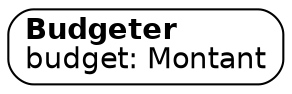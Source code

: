 
digraph{
    rankdir= LR
    dpi = 100
    node [fontname=Helvetica]
    edge [fontname=Helvetica]

    Budgeter  [label=<<b>Budgeter</b><BR ALIGN="LEFT"/>budget: Montant> shape = Mrecord]
}
